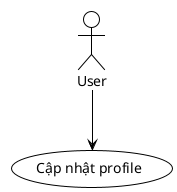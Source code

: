 @startuml UC011-Cap-Nhat-Profile
!theme plain

actor User
usecase "Cập nhật profile" as UC011

User --> UC011

@enduml
